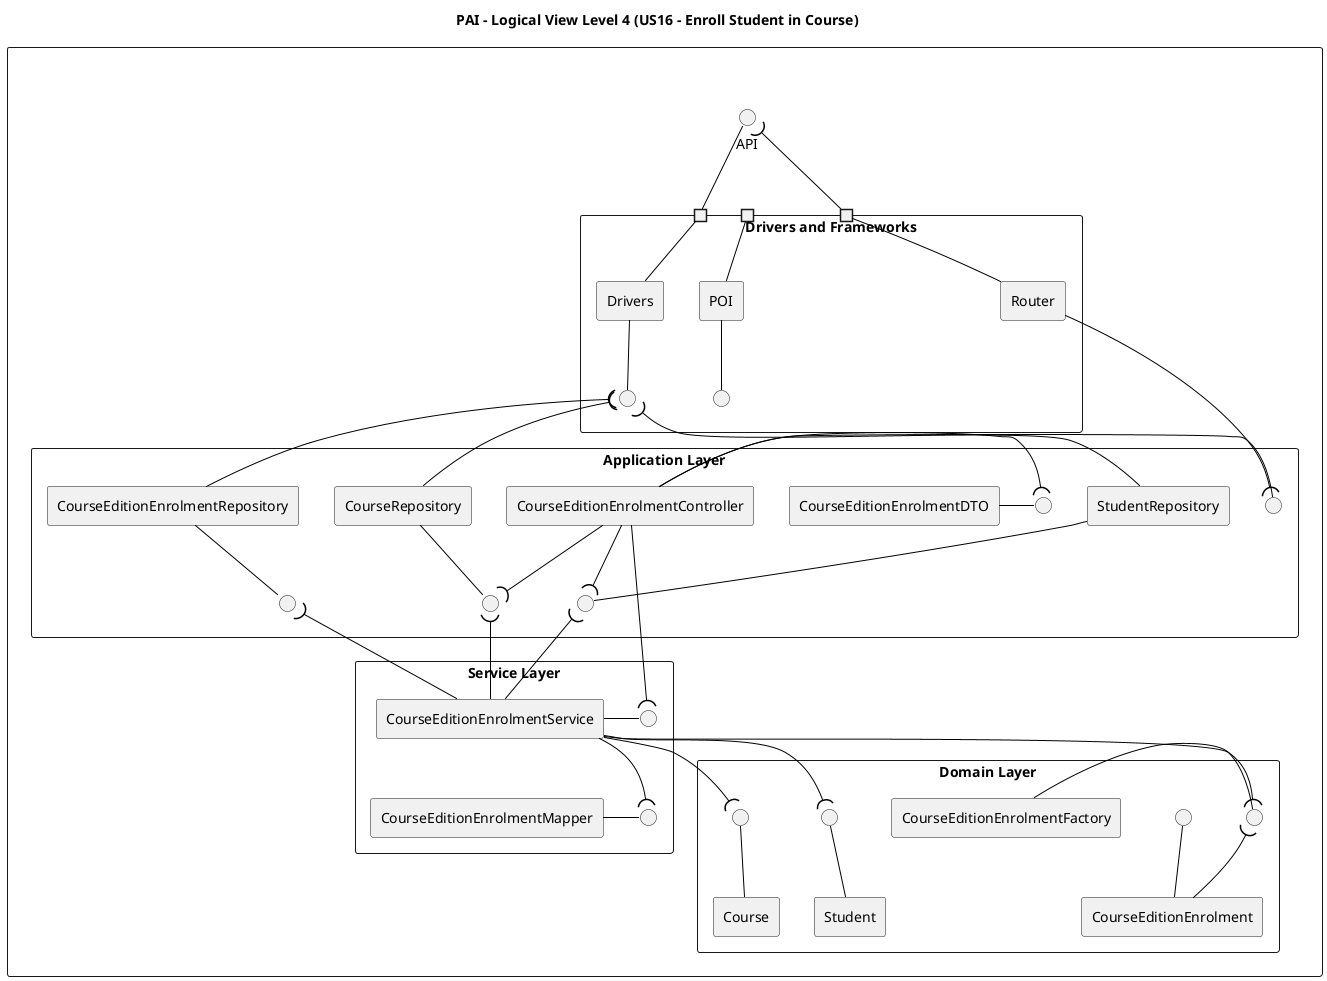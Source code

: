 @startuml

skinparam componentStyle rectangle
skinparam ArrowColor black
skinparam defaultTextAlignment center

title "PAI - Logical View Level 4 (US16 - Enroll Student in Course)"

rectangle " " {
  interface "API" as API

  rectangle "Drivers and Frameworks" {
    portin " " as p1
    portin " " as p2
    portin " " as p3

    component Router
    component POI
    component Drivers

    Router -- p3
    POI -down- p2
    Drivers -- p1

    interface " " as IPOI
    interface " " as IDrivers

    POI -- IPOI
    Drivers -- IDrivers
  }

  rectangle "Application Layer" {
    interface " " as IController
    component "CourseEditionEnrolmentController" as Controller
    component "CourseEditionEnrolmentDTO" as EnrolmentDTO
    component "StudentRepository" as StudentRepo
    component "CourseRepository" as CourseRepo
    component "CourseEditionEnrolmentRepository" as EnrolmentRepo

    interface " " as IEnrolmentRepo
    interface " " as IStudentRepo
    interface " " as ICourseRepo
    interface " " as IEnrolmentDTO

    EnrolmentDTO - IEnrolmentDTO
    EnrolmentRepo -- IEnrolmentRepo
    StudentRepo -- IStudentRepo
    CourseRepo -- ICourseRepo
    Controller -right- IController
    Controller -left-( IEnrolmentDTO
    Controller -down-( IStudentRepo
    Controller -down-( ICourseRepo
  }

  rectangle "Service Layer" {
    component "CourseEditionEnrolmentService" as Service
    component "CourseEditionEnrolmentMapper" as EnrolmentMapper
    interface " " as IEnrolmentService
    interface " " as IEnrolmentMapper

    Service - IEnrolmentService
    EnrolmentMapper - IEnrolmentMapper
  }

  rectangle "Domain Layer" {
    component "CourseEditionEnrolmentFactory" as Factory
    interface " " as IEnrolmentFactory
    component "CourseEditionEnrolment" as Enrolment
    component "Student" as Student
    component "Course" as Course
    interface " " as IEnrolmentDomain
    interface " " as IStudentDomain
    interface " " as ICourseDomain

    Factory - IEnrolmentFactory
    Service -up-( IEnrolmentFactory
    Enrolment -up- IEnrolmentDomain
    Enrolment -up-( IEnrolmentFactory
    Student -up- IStudentDomain
    Course -up- ICourseDomain
  }

  p1 -up- API
  p3 -up-( API

  Router -down-( IController
  EnrolmentRepo -up-( IDrivers
  StudentRepo -up-( IDrivers
  CourseRepo -up-( IDrivers

  Controller -down-( IEnrolmentService
  Service -up-( IEnrolmentRepo
  Service -up-( IStudentRepo
  Service -up-( ICourseRepo
  Service -down-( IStudentDomain
  Service -down-( ICourseDomain
  Service -down-( IEnrolmentMapper
}
@enduml 